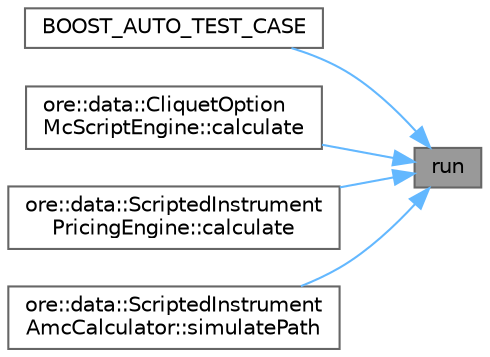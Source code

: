 digraph "run"
{
 // INTERACTIVE_SVG=YES
 // LATEX_PDF_SIZE
  bgcolor="transparent";
  edge [fontname=Helvetica,fontsize=10,labelfontname=Helvetica,labelfontsize=10];
  node [fontname=Helvetica,fontsize=10,shape=box,height=0.2,width=0.4];
  rankdir="RL";
  Node1 [label="run",height=0.2,width=0.4,color="gray40", fillcolor="grey60", style="filled", fontcolor="black",tooltip=" "];
  Node1 -> Node2 [dir="back",color="steelblue1",style="solid"];
  Node2 [label="BOOST_AUTO_TEST_CASE",height=0.2,width=0.4,color="grey40", fillcolor="white", style="filled",URL="$test_2gaussiancam_8cpp.html#a6937c98e7b740f32cfe52b4bcd512744",tooltip=" "];
  Node1 -> Node3 [dir="back",color="steelblue1",style="solid"];
  Node3 [label="ore::data::CliquetOption\lMcScriptEngine::calculate",height=0.2,width=0.4,color="grey40", fillcolor="white", style="filled",URL="$classore_1_1data_1_1_cliquet_option_mc_script_engine.html#a61eb1a24e5329ccc296715a40dc3a19a",tooltip=" "];
  Node1 -> Node4 [dir="back",color="steelblue1",style="solid"];
  Node4 [label="ore::data::ScriptedInstrument\lPricingEngine::calculate",height=0.2,width=0.4,color="grey40", fillcolor="white", style="filled",URL="$classore_1_1data_1_1_scripted_instrument_pricing_engine.html#a61eb1a24e5329ccc296715a40dc3a19a",tooltip=" "];
  Node1 -> Node5 [dir="back",color="steelblue1",style="solid"];
  Node5 [label="ore::data::ScriptedInstrument\lAmcCalculator::simulatePath",height=0.2,width=0.4,color="grey40", fillcolor="white", style="filled",URL="$classore_1_1data_1_1_scripted_instrument_amc_calculator.html#a533c38ca6ccefbc695a8f80f3ef67251",tooltip=" "];
}
